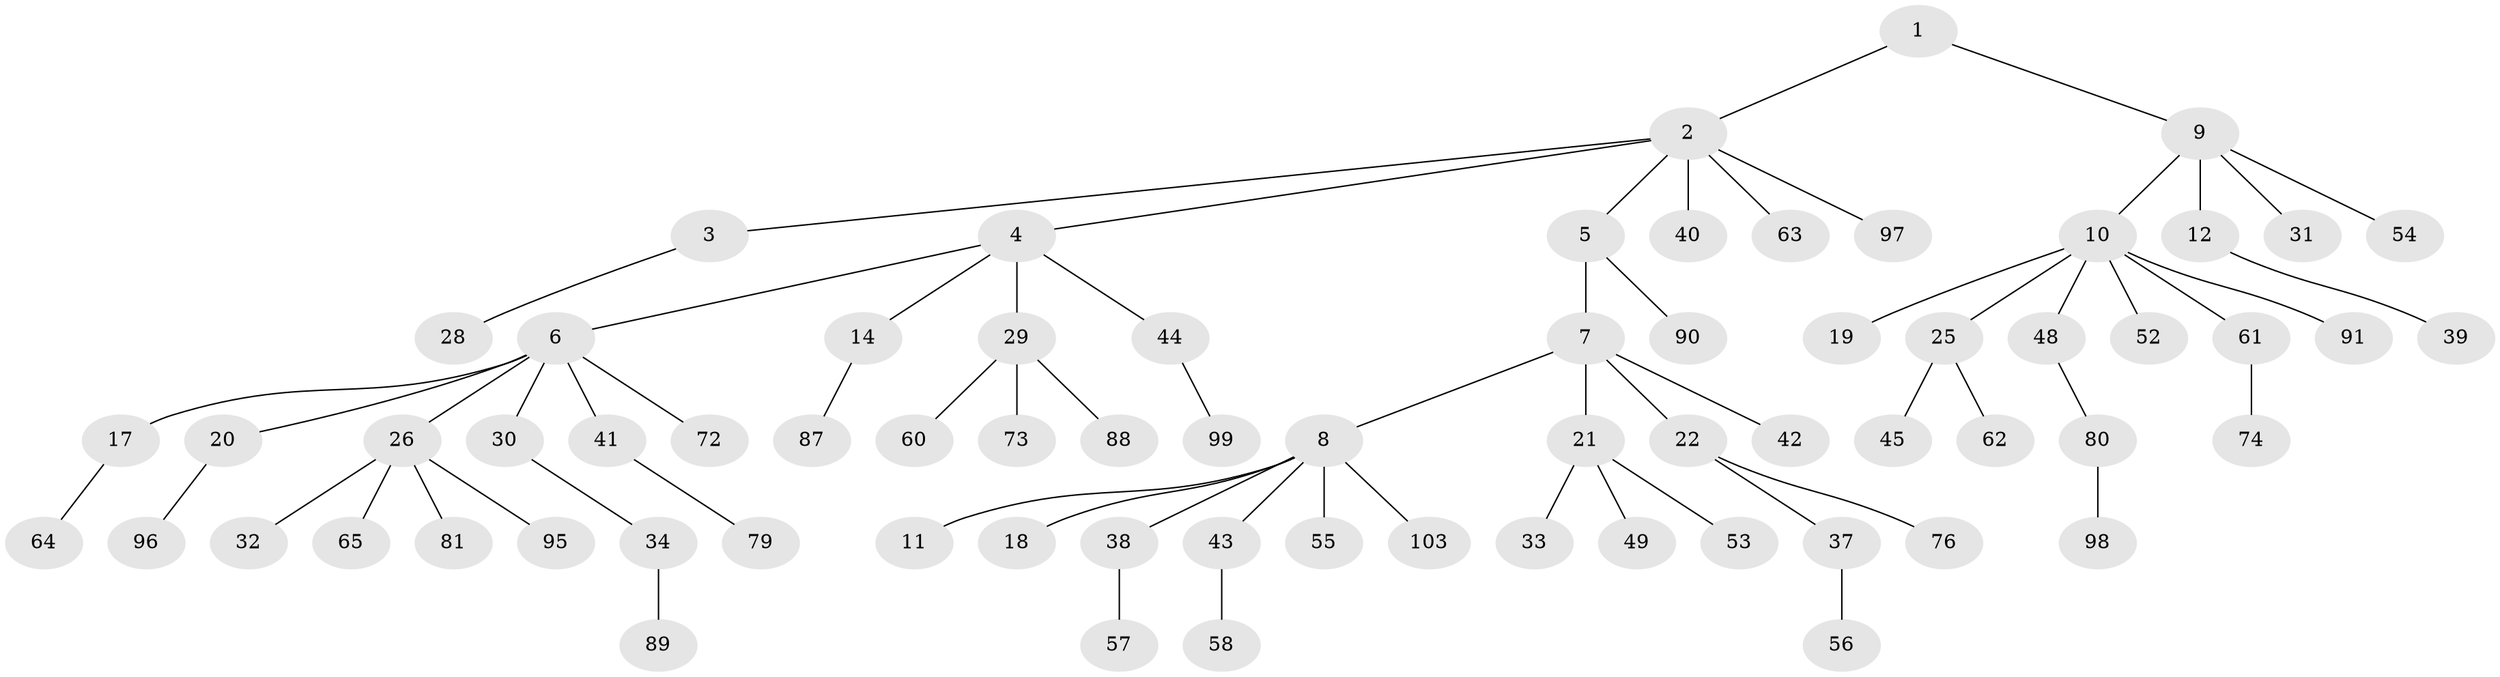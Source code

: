 // original degree distribution, {3: 0.11428571428571428, 6: 0.02857142857142857, 2: 0.2571428571428571, 5: 0.02857142857142857, 4: 0.0380952380952381, 8: 0.009523809523809525, 7: 0.009523809523809525, 1: 0.5142857142857142}
// Generated by graph-tools (version 1.1) at 2025/42/03/06/25 10:42:05]
// undirected, 70 vertices, 69 edges
graph export_dot {
graph [start="1"]
  node [color=gray90,style=filled];
  1 [super="+24"];
  2 [super="+27"];
  3 [super="+15"];
  4 [super="+16"];
  5 [super="+68"];
  6 [super="+84"];
  7;
  8 [super="+23"];
  9 [super="+92"];
  10 [super="+13"];
  11;
  12 [super="+35"];
  14 [super="+71"];
  17 [super="+77"];
  18 [super="+83"];
  19 [super="+82"];
  20;
  21 [super="+36"];
  22 [super="+75"];
  25;
  26 [super="+51"];
  28;
  29 [super="+47"];
  30;
  31;
  32 [super="+69"];
  33 [super="+104"];
  34 [super="+70"];
  37;
  38 [super="+50"];
  39;
  40 [super="+46"];
  41 [super="+100"];
  42 [super="+102"];
  43 [super="+101"];
  44 [super="+85"];
  45 [super="+59"];
  48 [super="+67"];
  49;
  52 [super="+78"];
  53;
  54;
  55;
  56;
  57;
  58;
  60 [super="+86"];
  61 [super="+66"];
  62 [super="+105"];
  63;
  64;
  65;
  72;
  73;
  74 [super="+94"];
  76;
  79 [super="+93"];
  80;
  81;
  87;
  88;
  89;
  90;
  91;
  95;
  96;
  97;
  98;
  99;
  103;
  1 -- 2;
  1 -- 9;
  2 -- 3;
  2 -- 4;
  2 -- 5;
  2 -- 97;
  2 -- 40;
  2 -- 63;
  3 -- 28;
  4 -- 6;
  4 -- 14;
  4 -- 44;
  4 -- 29;
  5 -- 7;
  5 -- 90;
  6 -- 17;
  6 -- 20;
  6 -- 26;
  6 -- 30;
  6 -- 41;
  6 -- 72;
  7 -- 8;
  7 -- 21;
  7 -- 22;
  7 -- 42;
  8 -- 11;
  8 -- 18;
  8 -- 38;
  8 -- 43;
  8 -- 55;
  8 -- 103;
  9 -- 10;
  9 -- 12;
  9 -- 31;
  9 -- 54;
  10 -- 19;
  10 -- 25;
  10 -- 48;
  10 -- 91;
  10 -- 52;
  10 -- 61;
  12 -- 39;
  14 -- 87;
  17 -- 64;
  20 -- 96;
  21 -- 33;
  21 -- 49;
  21 -- 53;
  22 -- 37;
  22 -- 76;
  25 -- 45;
  25 -- 62;
  26 -- 32;
  26 -- 65;
  26 -- 81;
  26 -- 95;
  29 -- 88;
  29 -- 73;
  29 -- 60;
  30 -- 34;
  34 -- 89;
  37 -- 56;
  38 -- 57;
  41 -- 79;
  43 -- 58;
  44 -- 99;
  48 -- 80;
  61 -- 74;
  80 -- 98;
}
